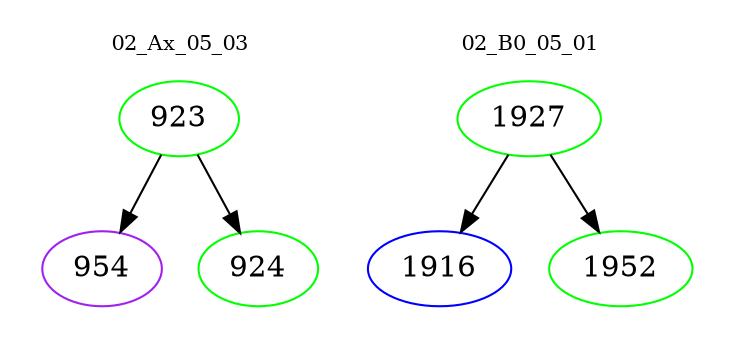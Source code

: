 digraph{
subgraph cluster_0 {
color = white
label = "02_Ax_05_03";
fontsize=10;
T0_923 [label="923", color="green"]
T0_923 -> T0_954 [color="black"]
T0_954 [label="954", color="purple"]
T0_923 -> T0_924 [color="black"]
T0_924 [label="924", color="green"]
}
subgraph cluster_1 {
color = white
label = "02_B0_05_01";
fontsize=10;
T1_1927 [label="1927", color="green"]
T1_1927 -> T1_1916 [color="black"]
T1_1916 [label="1916", color="blue"]
T1_1927 -> T1_1952 [color="black"]
T1_1952 [label="1952", color="green"]
}
}
